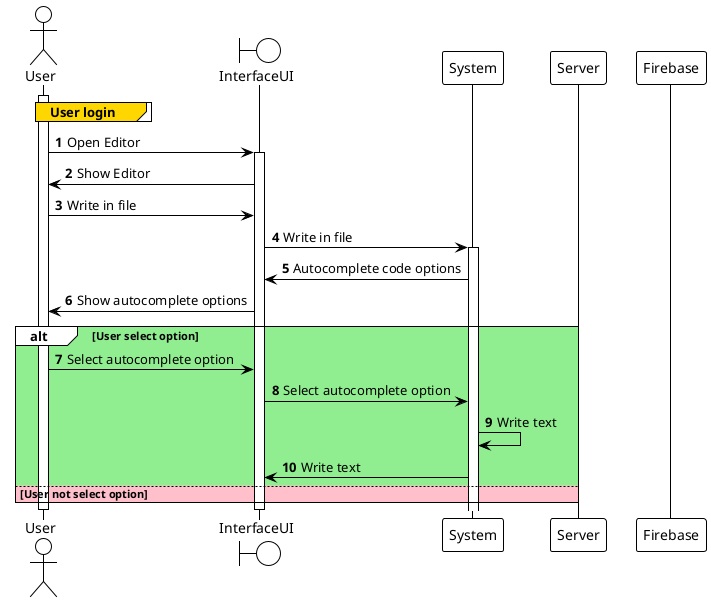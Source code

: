 @startuml
'https://plantuml.com/sequence-diagram
!theme plain

autonumber

actor User
boundary InterfaceUI
participant System
participant Server
participant Firebase

activate User
group#Gold User login

end

User -> InterfaceUI: Open Editor
activate InterfaceUI
User <- InterfaceUI: Show Editor
User -> InterfaceUI: Write in file
InterfaceUI -> System: Write in file
activate System

InterfaceUI <- System: Autocomplete code options
User <- InterfaceUI: Show autocomplete options
alt #LightGreen User select option
  User -> InterfaceUI: Select autocomplete option
  InterfaceUI -> System: Select autocomplete option
  System -> System: Write text
  InterfaceUI <- System: Write text
else #Pink User not select option
end


deactivate InterfaceUI
deactivate User

@enduml
